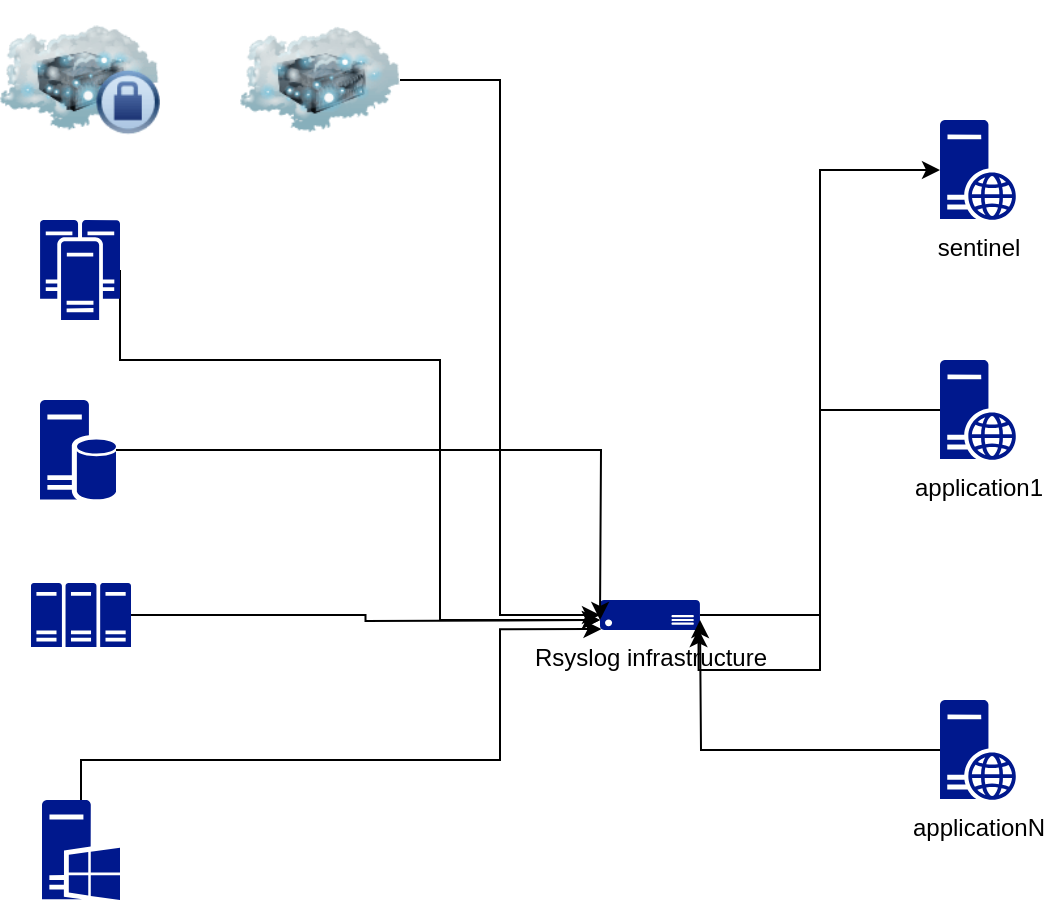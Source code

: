 <mxfile version="22.1.15" type="github">
  <diagram id="-ZyTFZ6aj0sgJGrn6lNl" name="Page-1">
    <mxGraphModel dx="794" dy="454" grid="1" gridSize="10" guides="1" tooltips="1" connect="1" arrows="1" fold="1" page="1" pageScale="1" pageWidth="850" pageHeight="1100" math="0" shadow="0">
      <root>
        <mxCell id="0" />
        <mxCell id="1" parent="0" />
        <mxCell id="XycDPsZ6XoctXvpvFrbW-17" style="edgeStyle=orthogonalEdgeStyle;rounded=0;orthogonalLoop=1;jettySize=auto;html=1;entryX=0;entryY=0.5;entryDx=0;entryDy=0;entryPerimeter=0;exitX=1;exitY=0.5;exitDx=0;exitDy=0;exitPerimeter=0;" parent="1" source="XycDPsZ6XoctXvpvFrbW-1" target="XycDPsZ6XoctXvpvFrbW-14" edge="1">
          <mxGeometry relative="1" as="geometry" />
        </mxCell>
        <mxCell id="XycDPsZ6XoctXvpvFrbW-1" value="Rsyslog infrastructure" style="sketch=0;aspect=fixed;pointerEvents=1;shadow=0;dashed=0;html=1;strokeColor=none;labelPosition=center;verticalLabelPosition=bottom;verticalAlign=top;align=center;fillColor=#00188D;shape=mxgraph.azure.server" parent="1" vertex="1">
          <mxGeometry x="330" y="350" width="50" height="15" as="geometry" />
        </mxCell>
        <mxCell id="XycDPsZ6XoctXvpvFrbW-10" style="edgeStyle=orthogonalEdgeStyle;rounded=0;orthogonalLoop=1;jettySize=auto;html=1;exitX=1;exitY=0.5;exitDx=0;exitDy=0;exitPerimeter=0;" parent="1" source="XycDPsZ6XoctXvpvFrbW-3" edge="1">
          <mxGeometry relative="1" as="geometry">
            <mxPoint x="330" y="360" as="targetPoint" />
            <Array as="points">
              <mxPoint x="90" y="230" />
              <mxPoint x="250" y="230" />
              <mxPoint x="250" y="360" />
            </Array>
          </mxGeometry>
        </mxCell>
        <mxCell id="XycDPsZ6XoctXvpvFrbW-3" value="" style="sketch=0;aspect=fixed;pointerEvents=1;shadow=0;dashed=0;html=1;strokeColor=none;labelPosition=center;verticalLabelPosition=bottom;verticalAlign=top;align=center;fillColor=#00188D;shape=mxgraph.mscae.enterprise.cluster_server" parent="1" vertex="1">
          <mxGeometry x="50" y="160" width="40" height="50" as="geometry" />
        </mxCell>
        <mxCell id="XycDPsZ6XoctXvpvFrbW-11" style="edgeStyle=orthogonalEdgeStyle;rounded=0;orthogonalLoop=1;jettySize=auto;html=1;" parent="1" source="XycDPsZ6XoctXvpvFrbW-4" edge="1">
          <mxGeometry relative="1" as="geometry">
            <mxPoint x="330" y="360" as="targetPoint" />
          </mxGeometry>
        </mxCell>
        <mxCell id="XycDPsZ6XoctXvpvFrbW-4" value="" style="sketch=0;aspect=fixed;pointerEvents=1;shadow=0;dashed=0;html=1;strokeColor=none;labelPosition=center;verticalLabelPosition=bottom;verticalAlign=top;align=center;fillColor=#00188D;shape=mxgraph.mscae.enterprise.database_server" parent="1" vertex="1">
          <mxGeometry x="50" y="250" width="38" height="50" as="geometry" />
        </mxCell>
        <mxCell id="XycDPsZ6XoctXvpvFrbW-12" style="edgeStyle=orthogonalEdgeStyle;rounded=0;orthogonalLoop=1;jettySize=auto;html=1;exitX=1;exitY=0.5;exitDx=0;exitDy=0;exitPerimeter=0;" parent="1" source="XycDPsZ6XoctXvpvFrbW-5" edge="1">
          <mxGeometry relative="1" as="geometry">
            <mxPoint x="330" y="360" as="targetPoint" />
          </mxGeometry>
        </mxCell>
        <mxCell id="XycDPsZ6XoctXvpvFrbW-5" value="" style="sketch=0;aspect=fixed;pointerEvents=1;shadow=0;dashed=0;html=1;strokeColor=none;labelPosition=center;verticalLabelPosition=bottom;verticalAlign=top;align=center;fillColor=#00188D;shape=mxgraph.mscae.enterprise.server_farm" parent="1" vertex="1">
          <mxGeometry x="45.5" y="341.5" width="50" height="32" as="geometry" />
        </mxCell>
        <mxCell id="XycDPsZ6XoctXvpvFrbW-13" style="edgeStyle=orthogonalEdgeStyle;rounded=0;orthogonalLoop=1;jettySize=auto;html=1;entryX=0.015;entryY=0.97;entryDx=0;entryDy=0;entryPerimeter=0;" parent="1" source="XycDPsZ6XoctXvpvFrbW-6" target="XycDPsZ6XoctXvpvFrbW-1" edge="1">
          <mxGeometry relative="1" as="geometry">
            <mxPoint x="270" y="340" as="targetPoint" />
            <Array as="points">
              <mxPoint x="71" y="430" />
              <mxPoint x="280" y="430" />
              <mxPoint x="280" y="365" />
            </Array>
          </mxGeometry>
        </mxCell>
        <mxCell id="XycDPsZ6XoctXvpvFrbW-6" value="" style="sketch=0;aspect=fixed;pointerEvents=1;shadow=0;dashed=0;html=1;strokeColor=none;labelPosition=center;verticalLabelPosition=bottom;verticalAlign=top;align=center;fillColor=#00188D;shape=mxgraph.mscae.enterprise.windows_server" parent="1" vertex="1">
          <mxGeometry x="51" y="450" width="39" height="50" as="geometry" />
        </mxCell>
        <mxCell id="XycDPsZ6XoctXvpvFrbW-7" value="" style="image;html=1;image=img/lib/clip_art/networking/Cloud_Server_Private_128x128.png" parent="1" vertex="1">
          <mxGeometry x="30" y="50" width="80" height="80" as="geometry" />
        </mxCell>
        <mxCell id="XycDPsZ6XoctXvpvFrbW-9" style="edgeStyle=orthogonalEdgeStyle;rounded=0;orthogonalLoop=1;jettySize=auto;html=1;entryX=0;entryY=0.5;entryDx=0;entryDy=0;entryPerimeter=0;" parent="1" source="XycDPsZ6XoctXvpvFrbW-8" target="XycDPsZ6XoctXvpvFrbW-1" edge="1">
          <mxGeometry relative="1" as="geometry" />
        </mxCell>
        <mxCell id="XycDPsZ6XoctXvpvFrbW-8" value="" style="image;html=1;image=img/lib/clip_art/networking/Cloud_Server_128x128.png" parent="1" vertex="1">
          <mxGeometry x="150" y="50" width="80" height="80" as="geometry" />
        </mxCell>
        <mxCell id="XycDPsZ6XoctXvpvFrbW-14" value="sentinel" style="sketch=0;aspect=fixed;pointerEvents=1;shadow=0;dashed=0;html=1;strokeColor=none;labelPosition=center;verticalLabelPosition=bottom;verticalAlign=top;align=center;fillColor=#00188D;shape=mxgraph.mscae.enterprise.web_server" parent="1" vertex="1">
          <mxGeometry x="500" y="110" width="38" height="50" as="geometry" />
        </mxCell>
        <mxCell id="XycDPsZ6XoctXvpvFrbW-18" style="edgeStyle=orthogonalEdgeStyle;rounded=0;orthogonalLoop=1;jettySize=auto;html=1;exitX=0;exitY=0.5;exitDx=0;exitDy=0;exitPerimeter=0;entryX=0.985;entryY=0.97;entryDx=0;entryDy=0;entryPerimeter=0;" parent="1" source="XycDPsZ6XoctXvpvFrbW-15" target="XycDPsZ6XoctXvpvFrbW-1" edge="1">
          <mxGeometry relative="1" as="geometry" />
        </mxCell>
        <mxCell id="XycDPsZ6XoctXvpvFrbW-15" value="application1" style="sketch=0;aspect=fixed;pointerEvents=1;shadow=0;dashed=0;html=1;strokeColor=none;labelPosition=center;verticalLabelPosition=bottom;verticalAlign=top;align=center;fillColor=#00188D;shape=mxgraph.mscae.enterprise.web_server" parent="1" vertex="1">
          <mxGeometry x="500" y="230" width="38" height="50" as="geometry" />
        </mxCell>
        <mxCell id="XycDPsZ6XoctXvpvFrbW-19" style="edgeStyle=orthogonalEdgeStyle;rounded=0;orthogonalLoop=1;jettySize=auto;html=1;exitX=0;exitY=0.5;exitDx=0;exitDy=0;exitPerimeter=0;" parent="1" source="XycDPsZ6XoctXvpvFrbW-16" edge="1">
          <mxGeometry relative="1" as="geometry">
            <mxPoint x="380" y="360" as="targetPoint" />
          </mxGeometry>
        </mxCell>
        <mxCell id="XycDPsZ6XoctXvpvFrbW-16" value="applicationN" style="sketch=0;aspect=fixed;pointerEvents=1;shadow=0;dashed=0;html=1;strokeColor=none;labelPosition=center;verticalLabelPosition=bottom;verticalAlign=top;align=center;fillColor=#00188D;shape=mxgraph.mscae.enterprise.web_server" parent="1" vertex="1">
          <mxGeometry x="500" y="400" width="38" height="50" as="geometry" />
        </mxCell>
      </root>
    </mxGraphModel>
  </diagram>
</mxfile>
